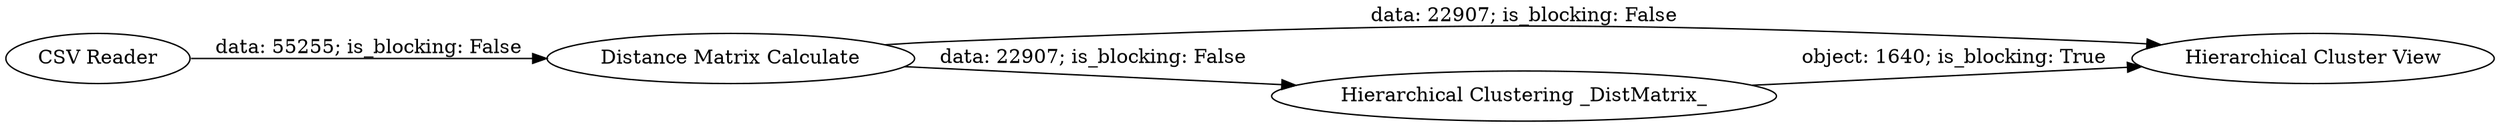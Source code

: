 digraph {
	"-5950065331314335675_4" [label="Hierarchical Cluster View"]
	"-5950065331314335675_3" [label="Hierarchical Clustering _DistMatrix_"]
	"-5950065331314335675_2" [label="Distance Matrix Calculate"]
	"-5950065331314335675_1" [label="CSV Reader"]
	"-5950065331314335675_2" -> "-5950065331314335675_4" [label="data: 22907; is_blocking: False"]
	"-5950065331314335675_3" -> "-5950065331314335675_4" [label="object: 1640; is_blocking: True"]
	"-5950065331314335675_1" -> "-5950065331314335675_2" [label="data: 55255; is_blocking: False"]
	"-5950065331314335675_2" -> "-5950065331314335675_3" [label="data: 22907; is_blocking: False"]
	rankdir=LR
}
